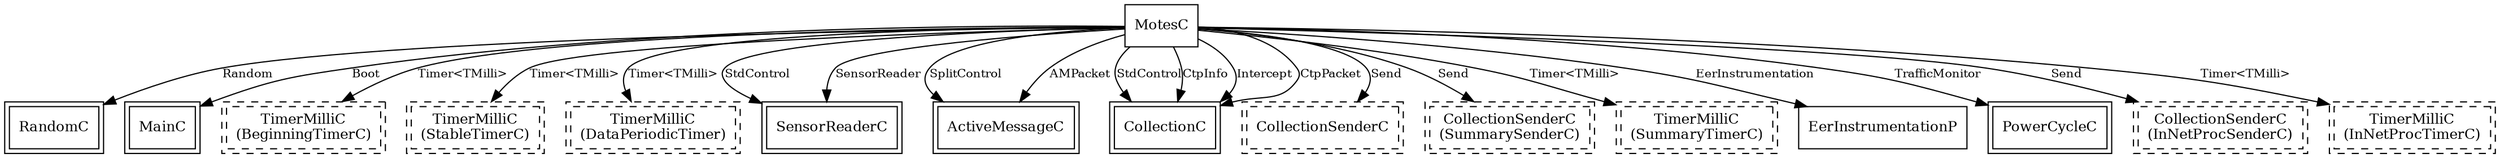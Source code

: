 digraph "......MotesAppC" {
  "MotesC" [fontsize=12, shape=box, URL="../chtml/......MotesC.html"];
  "RandomC" [fontsize=12, shape=box,peripheries=2, URL="../chtml/tos.system.RandomC.html"];
  "MotesC" [fontsize=12, shape=box, URL="../chtml/......MotesC.html"];
  "MainC" [fontsize=12, shape=box,peripheries=2, URL="../chtml/tos.system.MainC.html"];
  "MotesC" [fontsize=12, shape=box, URL="../chtml/......MotesC.html"];
  "MotesAppC.BeginningTimerC" [fontsize=12, shape=box,peripheries=2, style=dashed, label="TimerMilliC\n(BeginningTimerC)", URL="../chtml/tos.system.TimerMilliC.html"];
  "MotesC" [fontsize=12, shape=box, URL="../chtml/......MotesC.html"];
  "MotesAppC.StableTimerC" [fontsize=12, shape=box,peripheries=2, style=dashed, label="TimerMilliC\n(StableTimerC)", URL="../chtml/tos.system.TimerMilliC.html"];
  "MotesC" [fontsize=12, shape=box, URL="../chtml/......MotesC.html"];
  "MotesAppC.DataPeriodicTimer" [fontsize=12, shape=box,peripheries=2, style=dashed, label="TimerMilliC\n(DataPeriodicTimer)", URL="../chtml/tos.system.TimerMilliC.html"];
  "MotesC" [fontsize=12, shape=box, URL="../chtml/......MotesC.html"];
  "SensorReaderC" [fontsize=12, shape=box,peripheries=2, URL="../chtml/SensorReaderC.html"];
  "MotesC" [fontsize=12, shape=box, URL="../chtml/......MotesC.html"];
  "SensorReaderC" [fontsize=12, shape=box,peripheries=2, URL="../chtml/SensorReaderC.html"];
  "MotesC" [fontsize=12, shape=box, URL="../chtml/......MotesC.html"];
  "ActiveMessageC" [fontsize=12, shape=box,peripheries=2, URL="../chtml/tos.platforms.micaz.ActiveMessageC.html"];
  "MotesC" [fontsize=12, shape=box, URL="../chtml/......MotesC.html"];
  "CollectionC" [fontsize=12, shape=box,peripheries=2, URL="../chtml/.........net_EER.eer.CollectionC.html"];
  "MotesC" [fontsize=12, shape=box, URL="../chtml/......MotesC.html"];
  "MotesAppC.CollectionSenderC" [fontsize=12, shape=box,peripheries=2, style=dashed, label="CollectionSenderC", URL="../chtml/.........net_EER.eer.CollectionSenderC.html"];
  "MotesC" [fontsize=12, shape=box, URL="../chtml/......MotesC.html"];
  "CollectionC" [fontsize=12, shape=box,peripheries=2, URL="../chtml/.........net_EER.eer.CollectionC.html"];
  "MotesC" [fontsize=12, shape=box, URL="../chtml/......MotesC.html"];
  "MotesAppC.SummarySenderC" [fontsize=12, shape=box,peripheries=2, style=dashed, label="CollectionSenderC\n(SummarySenderC)", URL="../chtml/.........net_EER.eer.CollectionSenderC.html"];
  "MotesC" [fontsize=12, shape=box, URL="../chtml/......MotesC.html"];
  "MotesAppC.SummaryTimerC" [fontsize=12, shape=box,peripheries=2, style=dashed, label="TimerMilliC\n(SummaryTimerC)", URL="../chtml/tos.system.TimerMilliC.html"];
  "MotesC" [fontsize=12, shape=box, URL="../chtml/......MotesC.html"];
  "EerInstrumentationP" [fontsize=12, shape=box, URL="../chtml/.........net_EER.eer.EerInstrumentationP.html"];
  "MotesC" [fontsize=12, shape=box, URL="../chtml/......MotesC.html"];
  "PowerCycleC" [fontsize=12, shape=box,peripheries=2, URL="../chtml/.........lpl_cc2420.PowerCycleC.html"];
  "MotesC" [fontsize=12, shape=box, URL="../chtml/......MotesC.html"];
  "MotesAppC.InNetProcSenderC" [fontsize=12, shape=box,peripheries=2, style=dashed, label="CollectionSenderC\n(InNetProcSenderC)", URL="../chtml/.........net_EER.eer.CollectionSenderC.html"];
  "MotesC" [fontsize=12, shape=box, URL="../chtml/......MotesC.html"];
  "MotesAppC.InNetProcTimerC" [fontsize=12, shape=box,peripheries=2, style=dashed, label="TimerMilliC\n(InNetProcTimerC)", URL="../chtml/tos.system.TimerMilliC.html"];
  "MotesC" [fontsize=12, shape=box, URL="../chtml/......MotesC.html"];
  "CollectionC" [fontsize=12, shape=box,peripheries=2, URL="../chtml/.........net_EER.eer.CollectionC.html"];
  "MotesC" [fontsize=12, shape=box, URL="../chtml/......MotesC.html"];
  "CollectionC" [fontsize=12, shape=box,peripheries=2, URL="../chtml/.........net_EER.eer.CollectionC.html"];
  "MotesC" [fontsize=12, shape=box, URL="../chtml/......MotesC.html"];
  "ActiveMessageC" [fontsize=12, shape=box,peripheries=2, URL="../chtml/tos.platforms.micaz.ActiveMessageC.html"];
  "MotesC" -> "RandomC" [label="Random", URL="../ihtml/tos.interfaces.Random.html", fontsize=10];
  "MotesC" -> "MainC" [label="Boot", URL="../ihtml/tos.interfaces.Boot.html", fontsize=10];
  "MotesC" -> "MotesAppC.BeginningTimerC" [label="Timer<TMilli>", URL="../ihtml/tos.lib.timer.Timer.html", fontsize=10];
  "MotesC" -> "MotesAppC.StableTimerC" [label="Timer<TMilli>", URL="../ihtml/tos.lib.timer.Timer.html", fontsize=10];
  "MotesC" -> "MotesAppC.DataPeriodicTimer" [label="Timer<TMilli>", URL="../ihtml/tos.lib.timer.Timer.html", fontsize=10];
  "MotesC" -> "SensorReaderC" [label="StdControl", URL="../ihtml/tos.interfaces.StdControl.html", fontsize=10];
  "MotesC" -> "SensorReaderC" [label="SensorReader", URL="../ihtml/SensorReader.html", fontsize=10];
  "MotesC" -> "ActiveMessageC" [label="SplitControl", URL="../ihtml/tos.interfaces.SplitControl.html", fontsize=10];
  "MotesC" -> "CollectionC" [label="StdControl", URL="../ihtml/tos.interfaces.StdControl.html", fontsize=10];
  "MotesC" -> "MotesAppC.CollectionSenderC" [label="Send", URL="../ihtml/tos.interfaces.Send.html", fontsize=10];
  "MotesC" -> "CollectionC" [label="CtpInfo", URL="../ihtml/.........net_EER.eer.CtpInfo.html", fontsize=10];
  "MotesC" -> "MotesAppC.SummarySenderC" [label="Send", URL="../ihtml/tos.interfaces.Send.html", fontsize=10];
  "MotesC" -> "MotesAppC.SummaryTimerC" [label="Timer<TMilli>", URL="../ihtml/tos.lib.timer.Timer.html", fontsize=10];
  "MotesC" -> "EerInstrumentationP" [label="EerInstrumentation", URL="../ihtml/.........net_EER.eer.EerInstrumentation.html", fontsize=10];
  "MotesC" -> "PowerCycleC" [label="TrafficMonitor", URL="../ihtml/.........lpl_cc2420.TrafficMonitor.html", fontsize=10];
  "MotesC" -> "MotesAppC.InNetProcSenderC" [label="Send", URL="../ihtml/tos.interfaces.Send.html", fontsize=10];
  "MotesC" -> "MotesAppC.InNetProcTimerC" [label="Timer<TMilli>", URL="../ihtml/tos.lib.timer.Timer.html", fontsize=10];
  "MotesC" -> "CollectionC" [label="Intercept", URL="../ihtml/tos.interfaces.Intercept.html", fontsize=10];
  "MotesC" -> "CollectionC" [label="CtpPacket", URL="../ihtml/.........net_EER.eer.CtpPacket.html", fontsize=10];
  "MotesC" -> "ActiveMessageC" [label="AMPacket", URL="../ihtml/tos.interfaces.AMPacket.html", fontsize=10];
}
